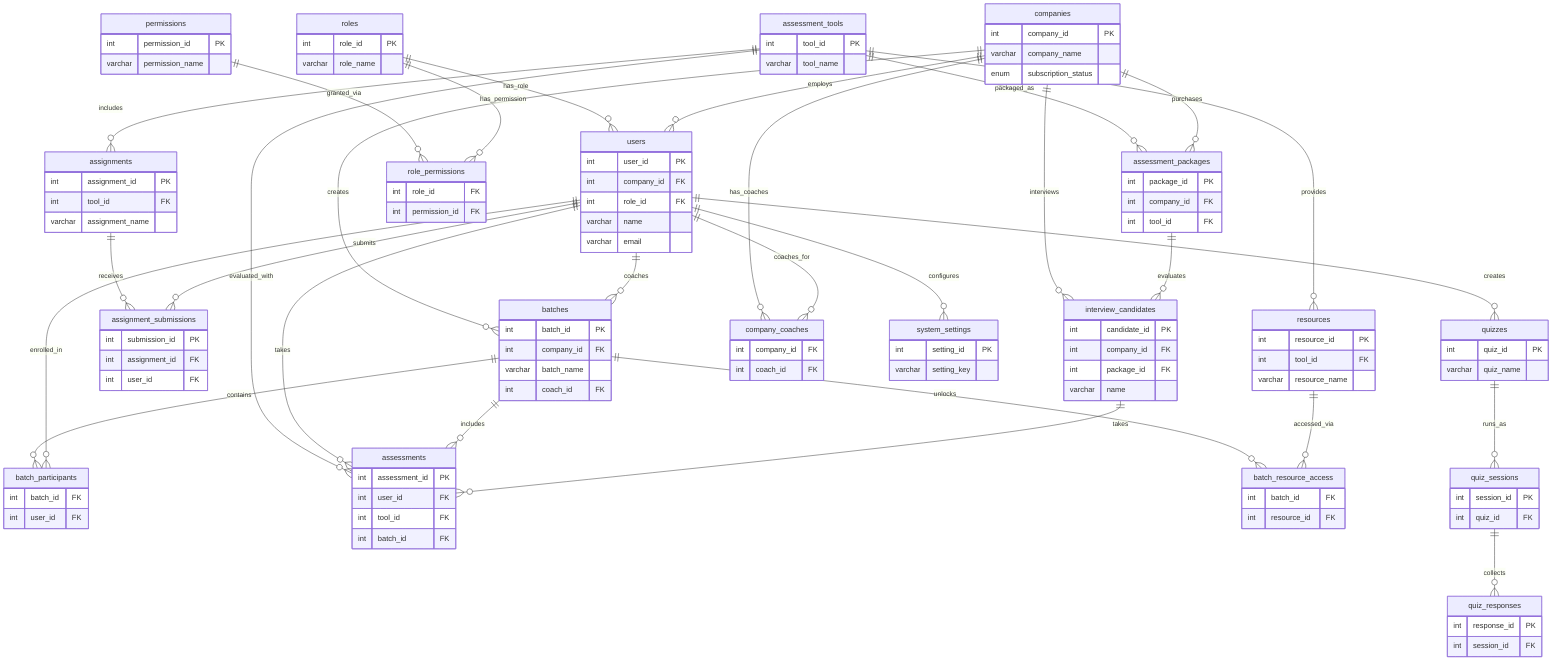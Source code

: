 erDiagram
  %% High-Level System Overview - All Tables with Key Relationships
  
  %% Core entities (simplified view)
  roles ||--o{ users : "has_role"
  companies ||--o{ users : "employs"
  companies ||--o{ batches : "creates"
  users ||--o{ batches : "coaches"
  batches ||--o{ batch_participants : "contains"
  users ||--o{ batch_participants : "enrolled_in"
  
  %% Assessment system
  assessment_tools ||--o{ assessment_packages : "packaged_as"
  companies ||--o{ assessment_packages : "purchases"
  assessment_tools ||--o{ assessments : "evaluated_with"
  users ||--o{ assessments : "takes"
  batches ||--o{ assessments : "includes"
  
  %% Assignments
  assessment_tools ||--o{ assignments : "includes"
  assignments ||--o{ assignment_submissions : "receives"
  users ||--o{ assignment_submissions : "submits"
  
  %% Resources & Access
  assessment_tools ||--o{ resources : "provides"
  batches ||--o{ batch_resource_access : "unlocks"
  resources ||--o{ batch_resource_access : "accessed_via"
  
  %% Interview candidates
  companies ||--o{ interview_candidates : "interviews"
  assessment_packages ||--o{ interview_candidates : "evaluates"
  interview_candidates ||--o{ assessments : "takes"
  
  %% Quiz system
  users ||--o{ quizzes : "creates"
  quizzes ||--o{ quiz_sessions : "runs_as"
  quiz_sessions ||--o{ quiz_responses : "collects"
  
  %% Permissions
  permissions ||--o{ role_permissions : "granted_via"
  roles ||--o{ role_permissions : "has_permission"
  
  %% Company coaches
  companies ||--o{ company_coaches : "has_coaches"
  users ||--o{ company_coaches : "coaches_for"
  
  %% System settings
  users ||--o{ system_settings : "configures"

  %% Table definitions (minimal for overview)
  roles {
    int role_id PK
    varchar role_name
  }
  
  permissions {
    int permission_id PK
    varchar permission_name
  }
  
  role_permissions {
    int role_id FK
    int permission_id FK
  }
  
  companies {
    int company_id PK
    varchar company_name
    enum subscription_status
  }
  
  users {
    int user_id PK
    int company_id FK
    int role_id FK
    varchar name
    varchar email
  }
  
  company_coaches {
    int company_id FK
    int coach_id FK
  }
  
  batches {
    int batch_id PK
    int company_id FK
    varchar batch_name
    int coach_id FK
  }
  
  batch_participants {
    int batch_id FK
    int user_id FK
  }
  
  assessment_tools {
    int tool_id PK
    varchar tool_name
  }
  
  assessment_packages {
    int package_id PK
    int company_id FK
    int tool_id FK
  }
  
  assessments {
    int assessment_id PK
    int user_id FK
    int tool_id FK
    int batch_id FK
  }
  
  assignments {
    int assignment_id PK
    int tool_id FK
    varchar assignment_name
  }
  
  assignment_submissions {
    int submission_id PK
    int assignment_id FK
    int user_id FK
  }
  
  resources {
    int resource_id PK
    int tool_id FK
    varchar resource_name
  }
  
  batch_resource_access {
    int batch_id FK
    int resource_id FK
  }
  
  interview_candidates {
    int candidate_id PK
    int company_id FK
    int package_id FK
    varchar name
  }
  
  quizzes {
    int quiz_id PK
    varchar quiz_name
  }
  
  quiz_sessions {
    int session_id PK
    int quiz_id FK
  }
  
  quiz_responses {
    int response_id PK
    int session_id FK
  }
  
  system_settings {
    int setting_id PK
    varchar setting_key
  }